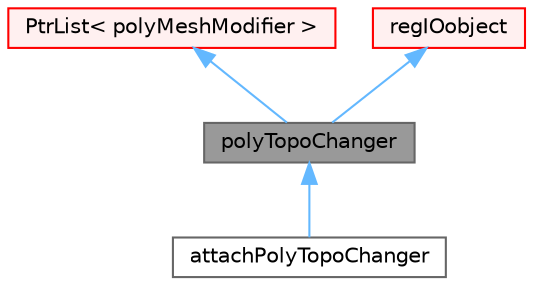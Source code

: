 digraph "polyTopoChanger"
{
 // LATEX_PDF_SIZE
  bgcolor="transparent";
  edge [fontname=Helvetica,fontsize=10,labelfontname=Helvetica,labelfontsize=10];
  node [fontname=Helvetica,fontsize=10,shape=box,height=0.2,width=0.4];
  Node1 [id="Node000001",label="polyTopoChanger",height=0.2,width=0.4,color="gray40", fillcolor="grey60", style="filled", fontcolor="black",tooltip="List of mesh modifiers defining the mesh dynamics."];
  Node2 -> Node1 [id="edge1_Node000001_Node000002",dir="back",color="steelblue1",style="solid",tooltip=" "];
  Node2 [id="Node000002",label="PtrList\< polyMeshModifier \>",height=0.2,width=0.4,color="red", fillcolor="#FFF0F0", style="filled",URL="$classFoam_1_1PtrList.html",tooltip=" "];
  Node6 -> Node1 [id="edge2_Node000001_Node000006",dir="back",color="steelblue1",style="solid",tooltip=" "];
  Node6 [id="Node000006",label="regIOobject",height=0.2,width=0.4,color="red", fillcolor="#FFF0F0", style="filled",URL="$classFoam_1_1regIOobject.html",tooltip="regIOobject is an abstract class derived from IOobject to handle automatic object registration with t..."];
  Node1 -> Node9 [id="edge3_Node000001_Node000009",dir="back",color="steelblue1",style="solid",tooltip=" "];
  Node9 [id="Node000009",label="attachPolyTopoChanger",height=0.2,width=0.4,color="gray40", fillcolor="white", style="filled",URL="$classFoam_1_1attachPolyTopoChanger.html",tooltip="This class is derived from polyMesh and serves as a tool for statically connecting pieces of a mesh b..."];
}
